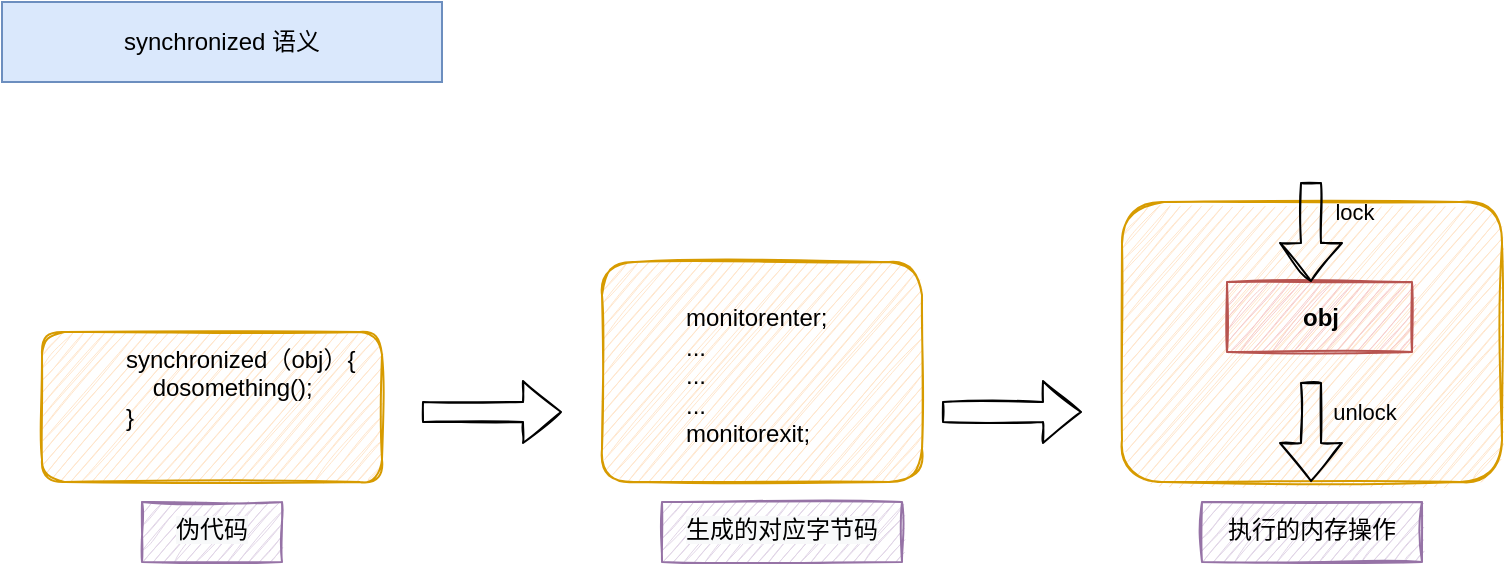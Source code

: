 <mxfile version="14.4.3" type="github">
  <diagram id="8JQXJFjF5QkTHlh9Sl4s" name="Page-1">
    <mxGraphModel dx="1102" dy="582" grid="1" gridSize="10" guides="1" tooltips="1" connect="1" arrows="1" fold="1" page="1" pageScale="1" pageWidth="827" pageHeight="1169" math="0" shadow="0">
      <root>
        <mxCell id="0" />
        <mxCell id="1" parent="0" />
        <mxCell id="uFIe9qXt4bBG8xaeoZ07-1" value="synchronized 语义" style="rounded=0;whiteSpace=wrap;html=1;fillColor=#dae8fc;strokeColor=#6c8ebf;" vertex="1" parent="1">
          <mxGeometry x="30" y="30" width="220" height="40" as="geometry" />
        </mxCell>
        <mxCell id="uFIe9qXt4bBG8xaeoZ07-3" value="&lt;blockquote style=&quot;margin: 0 0 0 40px ; border: none ; padding: 0px&quot;&gt;&lt;span style=&quot;text-align: justify&quot;&gt;synchronized（obj）{&lt;br&gt;&lt;/span&gt;&lt;span style=&quot;text-align: justify&quot;&gt;&amp;nbsp; &amp;nbsp; dosomething();&lt;/span&gt;&lt;div style=&quot;text-align: justify&quot;&gt;&lt;span&gt;}&lt;/span&gt;&lt;/div&gt;&lt;/blockquote&gt;" style="rounded=1;whiteSpace=wrap;html=1;align=left;verticalAlign=top;fillColor=#ffe6cc;strokeColor=#d79b00;sketch=1;" vertex="1" parent="1">
          <mxGeometry x="50" y="195" width="170" height="75" as="geometry" />
        </mxCell>
        <mxCell id="uFIe9qXt4bBG8xaeoZ07-5" value="" style="shape=flexArrow;endArrow=classic;html=1;sketch=1;" edge="1" parent="1">
          <mxGeometry width="50" height="50" relative="1" as="geometry">
            <mxPoint x="240" y="235" as="sourcePoint" />
            <mxPoint x="310" y="235" as="targetPoint" />
          </mxGeometry>
        </mxCell>
        <mxCell id="uFIe9qXt4bBG8xaeoZ07-7" value="&lt;blockquote style=&quot;margin: 0 0 0 40px ; border: none ; padding: 0px&quot;&gt;&lt;div style=&quot;text-align: justify&quot;&gt;&lt;br&gt;&lt;/div&gt;&lt;div style=&quot;text-align: justify&quot;&gt;&lt;span&gt;monitorenter;&lt;/span&gt;&lt;/div&gt;&lt;div style=&quot;text-align: justify&quot;&gt;&lt;span&gt;...&lt;/span&gt;&lt;/div&gt;&lt;div style=&quot;text-align: justify&quot;&gt;&lt;span&gt;...&lt;/span&gt;&lt;/div&gt;&lt;div style=&quot;text-align: justify&quot;&gt;&lt;span&gt;...&lt;/span&gt;&lt;/div&gt;&lt;div style=&quot;text-align: justify&quot;&gt;&lt;span&gt;monitorexit;&lt;/span&gt;&lt;/div&gt;&lt;/blockquote&gt;" style="rounded=1;whiteSpace=wrap;html=1;verticalAlign=top;align=left;fillColor=#ffe6cc;strokeColor=#d79b00;sketch=1;" vertex="1" parent="1">
          <mxGeometry x="330" y="160" width="160" height="110" as="geometry" />
        </mxCell>
        <mxCell id="uFIe9qXt4bBG8xaeoZ07-8" value="" style="shape=flexArrow;endArrow=classic;html=1;sketch=1;" edge="1" parent="1">
          <mxGeometry width="50" height="50" relative="1" as="geometry">
            <mxPoint x="500" y="235" as="sourcePoint" />
            <mxPoint x="570" y="235" as="targetPoint" />
          </mxGeometry>
        </mxCell>
        <mxCell id="uFIe9qXt4bBG8xaeoZ07-9" value="&lt;blockquote style=&quot;margin: 0 0 0 40px ; border: none ; padding: 0px&quot;&gt;&lt;div style=&quot;text-align: justify&quot;&gt;&lt;br&gt;&lt;/div&gt;&lt;/blockquote&gt;" style="rounded=1;whiteSpace=wrap;html=1;verticalAlign=top;align=left;fillColor=#ffe6cc;strokeColor=#d79b00;sketch=1;" vertex="1" parent="1">
          <mxGeometry x="590" y="130" width="190" height="140" as="geometry" />
        </mxCell>
        <mxCell id="uFIe9qXt4bBG8xaeoZ07-10" value="&lt;span style=&quot;color: rgb(0, 0, 0); font-family: helvetica; font-size: 12px; font-style: normal; font-weight: 400; letter-spacing: normal; text-indent: 0px; text-transform: none; word-spacing: 0px; background-color: rgb(248, 249, 250); display: inline; float: none;&quot;&gt;生成的对应字节码&lt;/span&gt;" style="text;whiteSpace=wrap;html=1;sketch=1;fillColor=#e1d5e7;strokeColor=#9673a6;align=center;" vertex="1" parent="1">
          <mxGeometry x="360" y="280" width="120" height="30" as="geometry" />
        </mxCell>
        <mxCell id="uFIe9qXt4bBG8xaeoZ07-11" value="&lt;span style=&quot;color: rgb(0, 0, 0); font-family: helvetica; font-size: 12px; font-style: normal; font-weight: 400; letter-spacing: normal; text-indent: 0px; text-transform: none; word-spacing: 0px; background-color: rgb(248, 249, 250); display: inline; float: none;&quot;&gt;伪代码&lt;/span&gt;" style="text;whiteSpace=wrap;html=1;sketch=1;fillColor=#e1d5e7;strokeColor=#9673a6;align=center;" vertex="1" parent="1">
          <mxGeometry x="100" y="280" width="70" height="30" as="geometry" />
        </mxCell>
        <mxCell id="uFIe9qXt4bBG8xaeoZ07-12" value="&lt;b&gt;obj&lt;/b&gt;" style="rounded=0;whiteSpace=wrap;html=1;align=center;fillColor=#f8cecc;strokeColor=#b85450;sketch=1;" vertex="1" parent="1">
          <mxGeometry x="642.5" y="170" width="92.5" height="35" as="geometry" />
        </mxCell>
        <mxCell id="uFIe9qXt4bBG8xaeoZ07-13" value="" style="shape=flexArrow;endArrow=classic;html=1;sketch=1;" edge="1" parent="1">
          <mxGeometry width="50" height="50" relative="1" as="geometry">
            <mxPoint x="684.5" y="120" as="sourcePoint" />
            <mxPoint x="684.5" y="170" as="targetPoint" />
          </mxGeometry>
        </mxCell>
        <mxCell id="uFIe9qXt4bBG8xaeoZ07-14" value="lock" style="edgeLabel;html=1;align=center;verticalAlign=middle;resizable=0;points=[];labelBackgroundColor=none;" vertex="1" connectable="0" parent="uFIe9qXt4bBG8xaeoZ07-13">
          <mxGeometry x="-0.6" y="1" relative="1" as="geometry">
            <mxPoint x="20" y="5" as="offset" />
          </mxGeometry>
        </mxCell>
        <mxCell id="uFIe9qXt4bBG8xaeoZ07-15" value="" style="shape=flexArrow;endArrow=classic;html=1;sketch=1;" edge="1" parent="1">
          <mxGeometry width="50" height="50" relative="1" as="geometry">
            <mxPoint x="684.5" y="220" as="sourcePoint" />
            <mxPoint x="684.5" y="270" as="targetPoint" />
          </mxGeometry>
        </mxCell>
        <mxCell id="uFIe9qXt4bBG8xaeoZ07-16" value="unlock" style="edgeLabel;html=1;align=center;verticalAlign=middle;resizable=0;points=[];labelBackgroundColor=none;" vertex="1" connectable="0" parent="uFIe9qXt4bBG8xaeoZ07-15">
          <mxGeometry x="-0.6" y="1" relative="1" as="geometry">
            <mxPoint x="25" y="5" as="offset" />
          </mxGeometry>
        </mxCell>
        <mxCell id="uFIe9qXt4bBG8xaeoZ07-19" value="&lt;span style=&quot;&quot;&gt;执行的内存操作&lt;/span&gt;" style="text;whiteSpace=wrap;html=1;sketch=1;fillColor=#e1d5e7;strokeColor=#9673a6;align=center;" vertex="1" parent="1">
          <mxGeometry x="630" y="280" width="110" height="30" as="geometry" />
        </mxCell>
      </root>
    </mxGraphModel>
  </diagram>
</mxfile>
